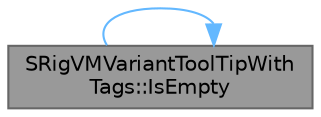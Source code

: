 digraph "SRigVMVariantToolTipWithTags::IsEmpty"
{
 // INTERACTIVE_SVG=YES
 // LATEX_PDF_SIZE
  bgcolor="transparent";
  edge [fontname=Helvetica,fontsize=10,labelfontname=Helvetica,labelfontsize=10];
  node [fontname=Helvetica,fontsize=10,shape=box,height=0.2,width=0.4];
  rankdir="LR";
  Node1 [id="Node000001",label="SRigVMVariantToolTipWith\lTags::IsEmpty",height=0.2,width=0.4,color="gray40", fillcolor="grey60", style="filled", fontcolor="black",tooltip="Checks whether this tool tip has no content to display right now."];
  Node1 -> Node1 [id="edge1_Node000001_Node000001",color="steelblue1",style="solid",tooltip=" "];
}
